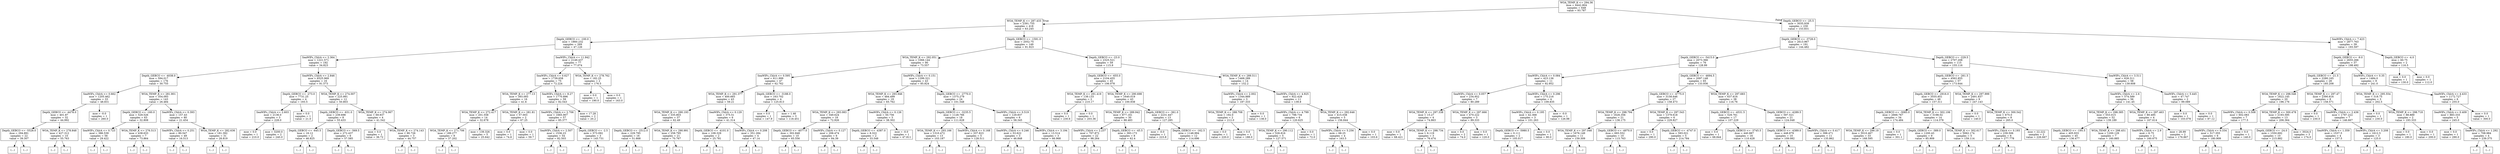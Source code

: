 digraph Tree {
node [shape=box] ;
0 [label="WOA_TEMP_K <= 294.36\nmse = 4442.804\nsamples = 648\nvalue = 93.787"] ;
1 [label="WOA_TEMP_K <= 287.433\nmse = 2391.755\nsamples = 418\nvalue = 63.245"] ;
0 -> 1 [labeldistance=2.5, labelangle=45, headlabel="True"] ;
2 [label="Depth_GEBCO <= -100.0\nmse = 1860.232\nsamples = 269\nvalue = 47.126"] ;
1 -> 2 ;
3 [label="SeaWIFs_ChlrA <= 2.364\nmse = 1221.571\nsamples = 192\nvalue = 34.823"] ;
2 -> 3 ;
4 [label="Depth_GEBCO <= -4038.0\nmse = 594.017\nsamples = 176\nvalue = 30.755"] ;
3 -> 4 ;
5 [label="SeaWIFs_ChlrA <= 0.662\nmse = 1205.462\nsamples = 33\nvalue = 48.831"] ;
4 -> 5 ;
6 [label="Depth_GEBCO <= -4478.0\nmse = 401.87\nsamples = 32\nvalue = 44.992"] ;
5 -> 6 ;
7 [label="Depth_GEBCO <= -5528.0\nmse = 294.891\nsamples = 22\nvalue = 39.307"] ;
6 -> 7 ;
8 [label="(...)"] ;
7 -> 8 ;
11 [label="(...)"] ;
7 -> 11 ;
48 [label="WOA_TEMP_K <= 278.848\nmse = 427.312\nsamples = 10\nvalue = 55.763"] ;
6 -> 48 ;
49 [label="(...)"] ;
48 -> 49 ;
58 [label="(...)"] ;
48 -> 58 ;
67 [label="mse = -0.0\nsamples = 1\nvalue = 260.0"] ;
5 -> 67 ;
68 [label="WOA_TEMP_K <= 281.901\nmse = 354.093\nsamples = 143\nvalue = 26.484"] ;
4 -> 68 ;
69 [label="Depth_GEBCO <= -160.0\nmse = 529.526\nsamples = 63\nvalue = 32.808"] ;
68 -> 69 ;
70 [label="SeaWIFs_ChlrA <= 0.723\nmse = 386.539\nsamples = 56\nvalue = 29.422"] ;
69 -> 70 ;
71 [label="(...)"] ;
70 -> 71 ;
138 [label="(...)"] ;
70 -> 138 ;
177 [label="WOA_TEMP_K <= 276.513\nmse = 438.633\nsamples = 7\nvalue = 73.864"] ;
69 -> 177 ;
178 [label="(...)"] ;
177 -> 178 ;
181 [label="(...)"] ;
177 -> 181 ;
188 [label="SeaWIFs_ChlrA <= 0.393\nmse = 157.43\nsamples = 80\nvalue = 21.454"] ;
68 -> 188 ;
189 [label="SeaWIFs_ChlrA <= 0.251\nmse = 80.547\nsamples = 49\nvalue = 16.513"] ;
188 -> 189 ;
190 [label="(...)"] ;
189 -> 190 ;
219 [label="(...)"] ;
189 -> 219 ;
228 [label="WOA_TEMP_K <= 282.636\nmse = 181.392\nsamples = 31\nvalue = 28.819"] ;
188 -> 228 ;
229 [label="(...)"] ;
228 -> 229 ;
236 [label="(...)"] ;
228 -> 236 ;
275 [label="SeaWIFs_ChlrA <= 2.846\nmse = 6525.969\nsamples = 16\nvalue = 91.573"] ;
3 -> 275 ;
276 [label="Depth_GEBCO <= -273.0\nmse = 7731.25\nsamples = 4\nvalue = 193.5"] ;
275 -> 276 ;
277 [label="SeaWIFs_ChlrA <= 2.603\nmse = 2136.0\nsamples = 3\nvalue = 228.0"] ;
276 -> 277 ;
278 [label="mse = 0.0\nsamples = 1\nvalue = 210.0"] ;
277 -> 278 ;
279 [label="mse = 3200.0\nsamples = 2\nvalue = 240.0"] ;
277 -> 279 ;
280 [label="mse = 0.0\nsamples = 1\nvalue = 21.0"] ;
276 -> 280 ;
281 [label="WOA_TEMP_K <= 274.007\nmse = 225.991\nsamples = 12\nvalue = 50.803"] ;
275 -> 281 ;
282 [label="Depth_GEBCO <= -631.0\nmse = 239.698\nsamples = 8\nvalue = 55.433"] ;
281 -> 282 ;
283 [label="Depth_GEBCO <= -645.5\nmse = 16.12\nsamples = 2\nvalue = 46.825"] ;
282 -> 283 ;
284 [label="(...)"] ;
283 -> 284 ;
285 [label="(...)"] ;
283 -> 285 ;
286 [label="Depth_GEBCO <= -569.5\nmse = 272.437\nsamples = 6\nvalue = 57.585"] ;
282 -> 286 ;
287 [label="(...)"] ;
286 -> 287 ;
288 [label="(...)"] ;
286 -> 288 ;
289 [label="WOA_TEMP_K <= 274.067\nmse = 69.937\nsamples = 4\nvalue = 41.542"] ;
281 -> 289 ;
290 [label="mse = 0.0\nsamples = 1\nvalue = 36.72"] ;
289 -> 290 ;
291 [label="WOA_TEMP_K <= 274.143\nmse = 90.726\nsamples = 3\nvalue = 44.757"] ;
289 -> 291 ;
292 [label="(...)"] ;
291 -> 292 ;
293 [label="(...)"] ;
291 -> 293 ;
294 [label="SeaWIFs_ChlrA <= 11.942\nmse = 2149.437\nsamples = 77\nvalue = 77.074"] ;
2 -> 294 ;
295 [label="SeaWIFs_ChlrA <= 0.627\nmse = 1739.658\nsamples = 75\nvalue = 72.224"] ;
294 -> 295 ;
296 [label="WOA_TEMP_K <= 277.13\nmse = 393.093\nsamples = 16\nvalue = 41.6"] ;
295 -> 296 ;
297 [label="WOA_TEMP_K <= 272.417\nmse = 201.558\nsamples = 14\nvalue = 32.678"] ;
296 -> 297 ;
298 [label="WOA_TEMP_K <= 271.706\nmse = 189.277\nsamples = 9\nvalue = 37.202"] ;
297 -> 298 ;
299 [label="(...)"] ;
298 -> 299 ;
304 [label="(...)"] ;
298 -> 304 ;
311 [label="mse = 139.326\nsamples = 5\nvalue = 25.642"] ;
297 -> 311 ;
312 [label="WOA_TEMP_K <= 281.81\nmse = 57.003\nsamples = 2\nvalue = 67.25"] ;
296 -> 312 ;
313 [label="mse = 0.0\nsamples = 1\nvalue = 74.8"] ;
312 -> 313 ;
314 [label="mse = 0.0\nsamples = 1\nvalue = 59.7"] ;
312 -> 314 ;
315 [label="SeaWIFs_ChlrA <= 8.27\nmse = 1770.896\nsamples = 59\nvalue = 82.543"] ;
295 -> 315 ;
316 [label="SeaWIFs_ChlrA <= 2.706\nmse = 1665.907\nsamples = 57\nvalue = 85.377"] ;
315 -> 316 ;
317 [label="SeaWIFs_ChlrA <= 2.507\nmse = 1536.23\nsamples = 54\nvalue = 82.503"] ;
316 -> 317 ;
318 [label="(...)"] ;
317 -> 318 ;
375 [label="(...)"] ;
317 -> 375 ;
378 [label="Depth_GEBCO <= -2.5\nmse = 573.092\nsamples = 3\nvalue = 145.731"] ;
316 -> 378 ;
379 [label="(...)"] ;
378 -> 379 ;
382 [label="(...)"] ;
378 -> 382 ;
383 [label="mse = 17.28\nsamples = 2\nvalue = 20.2"] ;
315 -> 383 ;
384 [label="WOA_TEMP_K <= 278.762\nmse = 182.25\nsamples = 2\nvalue = 176.5"] ;
294 -> 384 ;
385 [label="mse = 0.0\nsamples = 1\nvalue = 190.0"] ;
384 -> 385 ;
386 [label="mse = 0.0\nsamples = 1\nvalue = 163.0"] ;
384 -> 386 ;
387 [label="Depth_GEBCO <= -1591.0\nmse = 2052.75\nsamples = 149\nvalue = 91.923"] ;
1 -> 387 ;
388 [label="WOA_TEMP_K <= 292.051\nmse = 1066.144\nsamples = 90\nvalue = 73.557"] ;
387 -> 388 ;
389 [label="SeaWIFs_ChlrA <= 0.595\nmse = 611.999\nsamples = 47\nvalue = 62.762"] ;
388 -> 389 ;
390 [label="WOA_TEMP_K <= 291.377\nmse = 400.665\nsamples = 43\nvalue = 59.21"] ;
389 -> 390 ;
391 [label="WOA_TEMP_K <= 290.193\nmse = 335.803\nsamples = 37\nvalue = 62.49"] ;
390 -> 391 ;
392 [label="Depth_GEBCO <= -2512.0\nmse = 229.795\nsamples = 16\nvalue = 51.668"] ;
391 -> 392 ;
393 [label="(...)"] ;
392 -> 393 ;
420 [label="(...)"] ;
392 -> 420 ;
421 [label="WOA_TEMP_K <= 290.991\nmse = 258.795\nsamples = 21\nvalue = 70.767"] ;
391 -> 421 ;
422 [label="(...)"] ;
421 -> 422 ;
447 [label="(...)"] ;
421 -> 447 ;
450 [label="SeaWIFs_ChlrA <= 0.129\nmse = 375.51\nsamples = 6\nvalue = 41.314"] ;
390 -> 450 ;
451 [label="Depth_GEBCO <= -4101.0\nmse = 108.329\nsamples = 2\nvalue = 25.781"] ;
450 -> 451 ;
452 [label="(...)"] ;
451 -> 452 ;
453 [label="(...)"] ;
451 -> 453 ;
454 [label="SeaWIFs_ChlrA <= 0.208\nmse = 351.284\nsamples = 4\nvalue = 47.14"] ;
450 -> 454 ;
455 [label="(...)"] ;
454 -> 455 ;
458 [label="(...)"] ;
454 -> 458 ;
461 [label="Depth_GEBCO <= -3188.0\nmse = 163.702\nsamples = 4\nvalue = 125.813"] ;
389 -> 461 ;
462 [label="mse = 0.0\nsamples = 1\nvalue = 147.9"] ;
461 -> 462 ;
463 [label="mse = 1.46\nsamples = 3\nvalue = 118.451"] ;
461 -> 463 ;
464 [label="SeaWIFs_ChlrA <= 0.151\nmse = 1299.321\nsamples = 43\nvalue = 85.824"] ;
388 -> 464 ;
465 [label="WOA_TEMP_K <= 293.946\nmse = 484.499\nsamples = 19\nvalue = 65.762"] ;
464 -> 465 ;
466 [label="WOA_TEMP_K <= 293.083\nmse = 349.624\nsamples = 16\nvalue = 72.926"] ;
465 -> 466 ;
467 [label="Depth_GEBCO <= -4077.0\nmse = 302.848\nsamples = 10\nvalue = 65.556"] ;
466 -> 467 ;
468 [label="(...)"] ;
467 -> 468 ;
479 [label="(...)"] ;
467 -> 479 ;
482 [label="SeaWIFs_ChlrA <= 0.127\nmse = 206.474\nsamples = 6\nvalue = 84.39"] ;
466 -> 482 ;
483 [label="(...)"] ;
482 -> 483 ;
490 [label="(...)"] ;
482 -> 490 ;
493 [label="SeaWIFs_ChlrA <= 0.126\nmse = 50.756\nsamples = 3\nvalue = 38.302"] ;
465 -> 493 ;
494 [label="Depth_GEBCO <= -4387.0\nmse = 8.322\nsamples = 2\nvalue = 33.548"] ;
493 -> 494 ;
495 [label="(...)"] ;
494 -> 495 ;
496 [label="(...)"] ;
494 -> 496 ;
497 [label="mse = -0.0\nsamples = 1\nvalue = 47.811"] ;
493 -> 497 ;
498 [label="Depth_GEBCO <= -2770.0\nmse = 1375.279\nsamples = 24\nvalue = 101.548"] ;
464 -> 498 ;
499 [label="Depth_GEBCO <= -3235.5\nmse = 1128.766\nsamples = 18\nvalue = 111.628"] ;
498 -> 499 ;
500 [label="WOA_TEMP_K <= 293.166\nmse = 1310.472\nsamples = 13\nvalue = 103.187"] ;
499 -> 500 ;
501 [label="(...)"] ;
500 -> 501 ;
514 [label="(...)"] ;
500 -> 514 ;
523 [label="SeaWIFs_ChlrA <= 0.168\nmse = 337.823\nsamples = 5\nvalue = 128.511"] ;
499 -> 523 ;
524 [label="(...)"] ;
523 -> 524 ;
525 [label="(...)"] ;
523 -> 525 ;
530 [label="SeaWIFs_ChlrA <= 0.519\nmse = 129.837\nsamples = 6\nvalue = 58.345"] ;
498 -> 530 ;
531 [label="SeaWIFs_ChlrA <= 0.246\nmse = 53.622\nsamples = 3\nvalue = 46.848"] ;
530 -> 531 ;
532 [label="(...)"] ;
531 -> 532 ;
533 [label="(...)"] ;
531 -> 533 ;
534 [label="SeaWIFs_ChlrA <= 3.194\nmse = 13.514\nsamples = 3\nvalue = 66.968"] ;
530 -> 534 ;
535 [label="(...)"] ;
534 -> 535 ;
536 [label="(...)"] ;
534 -> 536 ;
537 [label="Depth_GEBCO <= -23.0\nmse = 2325.521\nsamples = 59\nvalue = 115.9"] ;
387 -> 537 ;
538 [label="Depth_GEBCO <= -655.0\nmse = 2104.455\nsamples = 45\nvalue = 106.078"] ;
537 -> 538 ;
539 [label="WOA_TEMP_K <= 291.419\nmse = 139.133\nsamples = 2\nvalue = 210.17"] ;
538 -> 539 ;
540 [label="mse = 0.0\nsamples = 1\nvalue = 230.6"] ;
539 -> 540 ;
541 [label="mse = 0.0\nsamples = 1\nvalue = 203.36"] ;
539 -> 541 ;
542 [label="WOA_TEMP_K <= 290.698\nmse = 1640.019\nsamples = 43\nvalue = 100.938"] ;
538 -> 542 ;
543 [label="WOA_TEMP_K <= 289.942\nmse = 877.161\nsamples = 30\nvalue = 88.483"] ;
542 -> 543 ;
544 [label="SeaWIFs_ChlrA <= 2.237\nmse = 707.872\nsamples = 22\nvalue = 98.264"] ;
543 -> 544 ;
545 [label="(...)"] ;
544 -> 545 ;
566 [label="(...)"] ;
544 -> 566 ;
579 [label="Depth_GEBCO <= -45.5\nmse = 393.173\nsamples = 8\nvalue = 62.4"] ;
543 -> 579 ;
580 [label="(...)"] ;
579 -> 580 ;
587 [label="(...)"] ;
579 -> 587 ;
594 [label="Depth_GEBCO <= -361.0\nmse = 2231.447\nsamples = 13\nvalue = 127.285"] ;
542 -> 594 ;
595 [label="mse = -0.0\nsamples = 1\nvalue = 223.8"] ;
594 -> 595 ;
596 [label="Depth_GEBCO <= -162.5\nmse = 1148.994\nsamples = 12\nvalue = 114.696"] ;
594 -> 596 ;
597 [label="(...)"] ;
596 -> 597 ;
600 [label="(...)"] ;
596 -> 600 ;
611 [label="WOA_TEMP_K <= 289.511\nmse = 1468.289\nsamples = 14\nvalue = 152.2"] ;
537 -> 611 ;
612 [label="SeaWIFs_ChlrA <= 2.002\nmse = 1344.889\nsamples = 3\nvalue = 187.333"] ;
611 -> 612 ;
613 [label="WOA_TEMP_K <= 288.708\nmse = 192.0\nsamples = 2\nvalue = 212.0"] ;
612 -> 613 ;
614 [label="mse = 0.0\nsamples = 1\nvalue = 220.0"] ;
613 -> 614 ;
615 [label="mse = 0.0\nsamples = 1\nvalue = 188.0"] ;
613 -> 615 ;
616 [label="mse = 0.0\nsamples = 1\nvalue = 138.0"] ;
612 -> 616 ;
617 [label="SeaWIFs_ChlrA <= 4.925\nmse = 922.428\nsamples = 11\nvalue = 139.8"] ;
611 -> 617 ;
618 [label="SeaWIFs_ChlrA <= 4.799\nmse = 798.734\nsamples = 6\nvalue = 120.625"] ;
617 -> 618 ;
619 [label="WOA_TEMP_K <= 290.112\nmse = 526.816\nsamples = 5\nvalue = 127.571"] ;
618 -> 619 ;
620 [label="(...)"] ;
619 -> 620 ;
621 [label="(...)"] ;
619 -> 621 ;
628 [label="mse = 0.0\nsamples = 1\nvalue = 72.0"] ;
618 -> 628 ;
629 [label="WOA_TEMP_K <= 292.646\nmse = 415.038\nsamples = 5\nvalue = 156.844"] ;
617 -> 629 ;
630 [label="SeaWIFs_ChlrA <= 5.256\nmse = 68.25\nsamples = 4\nvalue = 163.5"] ;
629 -> 630 ;
631 [label="(...)"] ;
630 -> 631 ;
634 [label="(...)"] ;
630 -> 634 ;
637 [label="mse = 0.0\nsamples = 1\nvalue = 103.6"] ;
629 -> 637 ;
638 [label="Depth_GEBCO <= -25.5\nmse = 3035.939\nsamples = 230\nvalue = 153.831"] ;
0 -> 638 [labeldistance=2.5, labelangle=-45, headlabel="False"] ;
639 [label="Depth_GEBCO <= -3728.0\nmse = 2613.967\nsamples = 191\nvalue = 144.482"] ;
638 -> 639 ;
640 [label="Depth_GEBCO <= -5415.0\nmse = 2073.366\nsamples = 76\nvalue = 128.99"] ;
639 -> 640 ;
641 [label="SeaWIFs_ChlrA <= 0.084\nmse = 423.136\nsamples = 11\nvalue = 92.952"] ;
640 -> 641 ;
642 [label="SeaWIFs_ChlrA <= 0.057\nmse = 234.952\nsamples = 7\nvalue = 80.289"] ;
641 -> 642 ;
643 [label="WOA_TEMP_K <= 297.338\nmse = 15.27\nsamples = 4\nvalue = 74.863"] ;
642 -> 643 ;
644 [label="mse = 0.0\nsamples = 1\nvalue = 68.421"] ;
643 -> 644 ;
645 [label="WOA_TEMP_K <= 298.734\nmse = 6.119\nsamples = 3\nvalue = 76.474"] ;
643 -> 645 ;
646 [label="(...)"] ;
645 -> 646 ;
647 [label="(...)"] ;
645 -> 647 ;
648 [label="WOA_TEMP_K <= 297.666\nmse = 470.222\nsamples = 3\nvalue = 89.333"] ;
642 -> 648 ;
649 [label="mse = 0.0\nsamples = 2\nvalue = 74.0"] ;
648 -> 649 ;
650 [label="mse = 0.0\nsamples = 1\nvalue = 120.0"] ;
648 -> 650 ;
651 [label="SeaWIFs_ChlrA <= 0.296\nmse = 175.216\nsamples = 4\nvalue = 109.835"] ;
641 -> 651 ;
652 [label="SeaWIFs_ChlrA <= 0.195\nmse = 42.368\nsamples = 3\nvalue = 101.263"] ;
651 -> 652 ;
653 [label="Depth_GEBCO <= -5980.5\nmse = 0.111\nsamples = 2\nvalue = 105.017"] ;
652 -> 653 ;
654 [label="(...)"] ;
653 -> 654 ;
655 [label="(...)"] ;
653 -> 655 ;
656 [label="mse = 0.0\nsamples = 1\nvalue = 90.0"] ;
652 -> 656 ;
657 [label="mse = -0.0\nsamples = 1\nvalue = 126.98"] ;
651 -> 657 ;
658 [label="Depth_GEBCO <= -4694.5\nmse = 2097.148\nsamples = 65\nvalue = 133.936"] ;
640 -> 658 ;
659 [label="Depth_GEBCO <= -4775.0\nmse = 3158.646\nsamples = 27\nvalue = 158.473"] ;
658 -> 659 ;
660 [label="WOA_TEMP_K <= 298.794\nmse = 1626.356\nsamples = 21\nvalue = 136.175"] ;
659 -> 660 ;
661 [label="WOA_TEMP_K <= 297.046\nmse = 1676.149\nsamples = 11\nvalue = 159.309"] ;
660 -> 661 ;
662 [label="(...)"] ;
661 -> 662 ;
673 [label="(...)"] ;
661 -> 673 ;
682 [label="Depth_GEBCO <= -4970.0\nmse = 693.552\nsamples = 10\nvalue = 115.763"] ;
660 -> 682 ;
683 [label="(...)"] ;
682 -> 683 ;
698 [label="(...)"] ;
682 -> 698 ;
701 [label="WOA_TEMP_K <= 297.543\nmse = 1379.618\nsamples = 6\nvalue = 229.827"] ;
659 -> 701 ;
702 [label="mse = 0.0\nsamples = 1\nvalue = 290.0"] ;
701 -> 702 ;
703 [label="Depth_GEBCO <= -4747.0\nmse = 593.021\nsamples = 5\nvalue = 214.784"] ;
701 -> 703 ;
704 [label="(...)"] ;
703 -> 704 ;
705 [label="(...)"] ;
703 -> 705 ;
710 [label="WOA_TEMP_K <= 297.683\nmse = 637.616\nsamples = 38\nvalue = 116.76"] ;
658 -> 710 ;
711 [label="Depth_GEBCO <= -4531.5\nmse = 529.761\nsamples = 17\nvalue = 107.229"] ;
710 -> 711 ;
712 [label="mse = 0.0\nsamples = 1\nvalue = 68.844"] ;
711 -> 712 ;
713 [label="Depth_GEBCO <= -3745.5\nmse = 440.887\nsamples = 16\nvalue = 110.428"] ;
711 -> 713 ;
714 [label="(...)"] ;
713 -> 714 ;
739 [label="(...)"] ;
713 -> 739 ;
740 [label="Depth_GEBCO <= -4289.5\nmse = 597.521\nsamples = 21\nvalue = 124.048"] ;
710 -> 740 ;
741 [label="Depth_GEBCO <= -4389.0\nmse = 448.879\nsamples = 10\nvalue = 109.082"] ;
740 -> 741 ;
742 [label="(...)"] ;
741 -> 742 ;
759 [label="(...)"] ;
741 -> 759 ;
760 [label="SeaWIFs_ChlrA <= 0.417\nmse = 398.471\nsamples = 11\nvalue = 135.862"] ;
740 -> 760 ;
761 [label="(...)"] ;
760 -> 761 ;
780 [label="(...)"] ;
760 -> 780 ;
781 [label="Depth_GEBCO <= -229.5\nmse = 2707.208\nsamples = 115\nvalue = 155.116"] ;
639 -> 781 ;
782 [label="Depth_GEBCO <= -261.5\nmse = 4562.855\nsamples = 57\nvalue = 173.644"] ;
781 -> 782 ;
783 [label="Depth_GEBCO <= -2916.0\nmse = 3555.851\nsamples = 48\nvalue = 157.311"] ;
782 -> 783 ;
784 [label="Depth_GEBCO <= -3085.0\nmse = 2666.767\nsamples = 34\nvalue = 174.484"] ;
783 -> 784 ;
785 [label="WOA_TEMP_K <= 299.19\nmse = 2010.467\nsamples = 33\nvalue = 168.595"] ;
784 -> 785 ;
786 [label="(...)"] ;
785 -> 786 ;
813 [label="(...)"] ;
785 -> 813 ;
834 [label="mse = 0.0\nsamples = 1\nvalue = 301.1"] ;
784 -> 834 ;
835 [label="WOA_TEMP_K <= 302.106\nmse = 3198.02\nsamples = 14\nvalue = 114.378"] ;
783 -> 835 ;
836 [label="Depth_GEBCO <= -389.0\nmse = 1200.43\nsamples = 9\nvalue = 85.909"] ;
835 -> 836 ;
837 [label="(...)"] ;
836 -> 837 ;
850 [label="(...)"] ;
836 -> 850 ;
853 [label="WOA_TEMP_K <= 302.617\nmse = 3062.174\nsamples = 5\nvalue = 159.114"] ;
835 -> 853 ;
854 [label="(...)"] ;
853 -> 854 ;
857 [label="(...)"] ;
853 -> 857 ;
860 [label="WOA_TEMP_K <= 297.999\nmse = 2491.837\nsamples = 9\nvalue = 247.143"] ;
782 -> 860 ;
861 [label="mse = 0.0\nsamples = 1\nvalue = 140.0"] ;
860 -> 861 ;
862 [label="WOA_TEMP_K <= 300.542\nmse = 675.0\nsamples = 8\nvalue = 265.0"] ;
860 -> 862 ;
863 [label="SeaWIFs_ChlrA <= 0.193\nmse = 239.506\nsamples = 6\nvalue = 277.778"] ;
862 -> 863 ;
864 [label="(...)"] ;
863 -> 864 ;
865 [label="(...)"] ;
863 -> 865 ;
868 [label="mse = 22.222\nsamples = 2\nvalue = 226.667"] ;
862 -> 868 ;
869 [label="SeaWIFs_ChlrA <= 3.511\nmse = 626.311\nsamples = 58\nvalue = 139.608"] ;
781 -> 869 ;
870 [label="SeaWIFs_ChlrA <= 2.6\nmse = 574.589\nsamples = 56\nvalue = 141.45"] ;
869 -> 870 ;
871 [label="WOA_TEMP_K <= 298.385\nmse = 553.015\nsamples = 52\nvalue = 139.189"] ;
870 -> 871 ;
872 [label="Depth_GEBCO <= -195.5\nmse = 405.933\nsamples = 45\nvalue = 136.477"] ;
871 -> 872 ;
873 [label="(...)"] ;
872 -> 873 ;
874 [label="(...)"] ;
872 -> 874 ;
941 [label="WOA_TEMP_K <= 298.451\nmse = 1200.129\nsamples = 7\nvalue = 160.885"] ;
871 -> 941 ;
942 [label="(...)"] ;
941 -> 942 ;
943 [label="(...)"] ;
941 -> 943 ;
952 [label="WOA_TEMP_K <= 297.463\nmse = 80.495\nsamples = 4\nvalue = 167.614"] ;
870 -> 952 ;
953 [label="SeaWIFs_ChlrA <= 2.9\nmse = 6.75\nsamples = 2\nvalue = 160.675"] ;
952 -> 953 ;
954 [label="(...)"] ;
953 -> 954 ;
955 [label="(...)"] ;
953 -> 955 ;
956 [label="mse = 28.99\nsamples = 2\nvalue = 176.867"] ;
952 -> 956 ;
957 [label="SeaWIFs_ChlrA <= 5.445\nmse = 47.747\nsamples = 2\nvalue = 99.089"] ;
869 -> 957 ;
958 [label="mse = 0.0\nsamples = 1\nvalue = 103.078"] ;
957 -> 958 ;
959 [label="mse = 0.0\nsamples = 1\nvalue = 87.12"] ;
957 -> 959 ;
960 [label="SeaWIFs_ChlrA <= 7.423\nmse = 2877.763\nsamples = 39\nvalue = 193.597"] ;
638 -> 960 ;
961 [label="Depth_GEBCO <= -9.0\nmse = 2655.266\nsamples = 37\nvalue = 198.492"] ;
960 -> 961 ;
962 [label="Depth_GEBCO <= -21.5\nmse = 2280.165\nsamples = 28\nvalue = 185.208"] ;
961 -> 962 ;
963 [label="WOA_TEMP_K <= 298.546\nmse = 1822.145\nsamples = 20\nvalue = 196.176"] ;
962 -> 963 ;
964 [label="SeaWIFs_ChlrA <= 0.508\nmse = 602.083\nsamples = 7\nvalue = 177.5"] ;
963 -> 964 ;
965 [label="SeaWIFs_ChlrA <= 0.334\nmse = 517.355\nsamples = 6\nvalue = 180.909"] ;
964 -> 965 ;
966 [label="(...)"] ;
965 -> 966 ;
969 [label="(...)"] ;
965 -> 969 ;
970 [label="mse = 0.0\nsamples = 1\nvalue = 140.0"] ;
964 -> 970 ;
971 [label="WOA_TEMP_K <= 300.478\nmse = 2193.595\nsamples = 13\nvalue = 206.364"] ;
963 -> 971 ;
972 [label="Depth_GEBCO <= -24.0\nmse = 1550.692\nsamples = 10\nvalue = 215.882"] ;
971 -> 972 ;
973 [label="(...)"] ;
972 -> 973 ;
978 [label="(...)"] ;
972 -> 978 ;
979 [label="mse = 3024.0\nsamples = 3\nvalue = 174.0"] ;
971 -> 979 ;
980 [label="WOA_TEMP_K <= 297.47\nmse = 2390.816\nsamples = 8\nvalue = 158.571"] ;
962 -> 980 ;
981 [label="mse = 0.0\nsamples = 1\nvalue = 230.0"] ;
980 -> 981 ;
982 [label="SeaWIFs_ChlrA <= 2.436\nmse = 1797.222\nsamples = 7\nvalue = 146.667"] ;
980 -> 982 ;
983 [label="SeaWIFs_ChlrA <= 1.359\nmse = 1537.5\nsamples = 4\nvalue = 157.5"] ;
982 -> 983 ;
984 [label="(...)"] ;
983 -> 984 ;
985 [label="(...)"] ;
983 -> 985 ;
988 [label="SeaWIFs_ChlrA <= 3.208\nmse = 1612.5\nsamples = 3\nvalue = 125.0"] ;
982 -> 988 ;
989 [label="(...)"] ;
988 -> 989 ;
990 [label="(...)"] ;
988 -> 990 ;
993 [label="SeaWIFs_ChlrA <= 0.35\nmse = 1484.0\nsamples = 9\nvalue = 241.0"] ;
961 -> 993 ;
994 [label="WOA_TEMP_K <= 295.554\nmse = 318.75\nsamples = 3\nvalue = 202.5"] ;
993 -> 994 ;
995 [label="mse = 0.0\nsamples = 1\nvalue = 230.0"] ;
994 -> 995 ;
996 [label="WOA_TEMP_K <= 298.718\nmse = 88.889\nsamples = 2\nvalue = 193.333"] ;
994 -> 996 ;
997 [label="mse = 0.0\nsamples = 1\nvalue = 180.0"] ;
996 -> 997 ;
998 [label="mse = 0.0\nsamples = 1\nvalue = 200.0"] ;
996 -> 998 ;
999 [label="SeaWIFs_ChlrA <= 4.433\nmse = 1172.727\nsamples = 6\nvalue = 255.0"] ;
993 -> 999 ;
1000 [label="SeaWIFs_ChlrA <= 0.409\nmse = 883.333\nsamples = 5\nvalue = 245.0"] ;
999 -> 1000 ;
1001 [label="mse = 0.0\nsamples = 1\nvalue = 290.0"] ;
1000 -> 1001 ;
1002 [label="SeaWIFs_ChlrA <= 1.292\nmse = 708.984\nsamples = 4\nvalue = 239.375"] ;
1000 -> 1002 ;
1003 [label="(...)"] ;
1002 -> 1003 ;
1004 [label="(...)"] ;
1002 -> 1004 ;
1007 [label="mse = 0.0\nsamples = 1\nvalue = 300.0"] ;
999 -> 1007 ;
1008 [label="Depth_GEBCO <= -4.0\nmse = 60.75\nsamples = 2\nvalue = 116.5"] ;
960 -> 1008 ;
1009 [label="mse = 0.0\nsamples = 1\nvalue = 130.0"] ;
1008 -> 1009 ;
1010 [label="mse = 0.0\nsamples = 1\nvalue = 112.0"] ;
1008 -> 1010 ;
}
